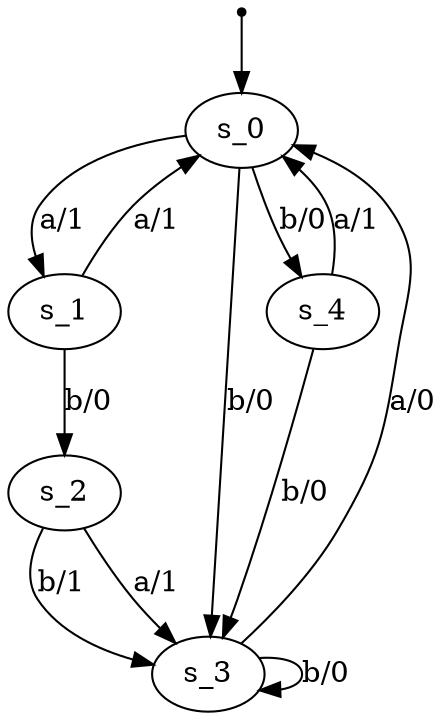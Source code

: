digraph fsm {
	s_0 [root=true]
	s_1
	s_2
	s_3
	s_4
	qi [shape = point]
	qi -> s_0
	s_0 -> s_1 [label="a/1"]
	s_1 -> s_0 [label="a/1"]
	s_1 -> s_2 [label="b/0"]
	s_2 -> s_3 [label="b/1"]
	s_2 -> s_3 [label="a/1"]
	s_3 -> s_0 [label="a/0"]
	s_0 -> s_4 [label="b/0"]
	s_4 -> s_0 [label="a/1"]
	s_4 -> s_3 [label="b/0"]
	s_3 -> s_3 [label="b/0"]
	s_0 -> s_3 [label="b/0"]
}